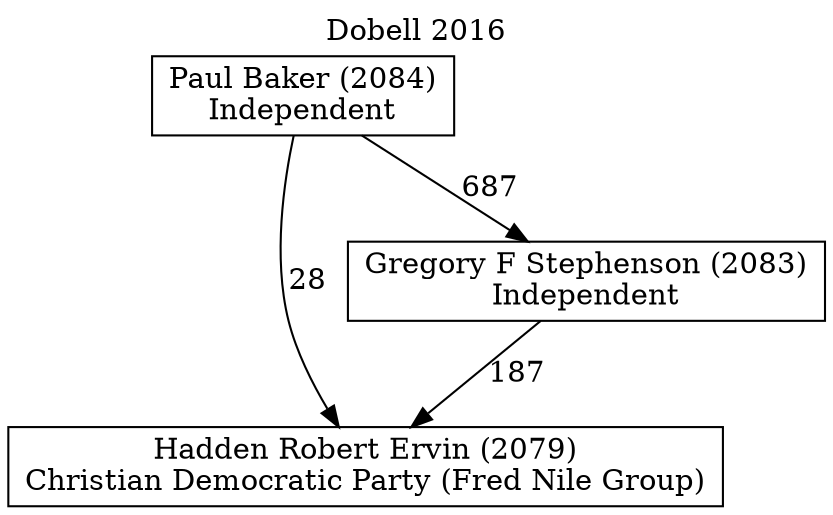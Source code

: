 // House preference flow
digraph "Hadden Robert Ervin (2079)_Dobell_2016" {
	graph [label="Dobell 2016" labelloc=t mclimit=10]
	node [shape=box]
	"Hadden Robert Ervin (2079)" [label="Hadden Robert Ervin (2079)
Christian Democratic Party (Fred Nile Group)"]
	"Gregory F Stephenson (2083)" [label="Gregory F Stephenson (2083)
Independent"]
	"Paul Baker (2084)" [label="Paul Baker (2084)
Independent"]
	"Gregory F Stephenson (2083)" -> "Hadden Robert Ervin (2079)" [label=187]
	"Paul Baker (2084)" -> "Gregory F Stephenson (2083)" [label=687]
	"Paul Baker (2084)" -> "Hadden Robert Ervin (2079)" [label=28]
}

